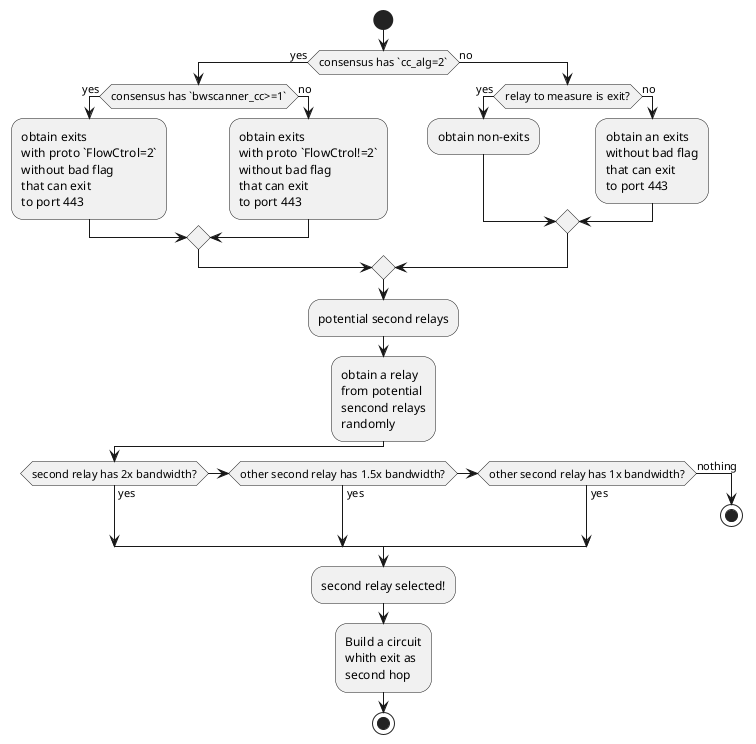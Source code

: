 @startuml

start

if (consensus has `cc_alg=2`) then (yes)
  if (consensus has `bwscanner_cc>=1`) then (yes)
    :obtain exits
    with proto `FlowCtrol=2`
    without bad flag
    that can exit
    to port 443;
  else (no)
    :obtain exits
    with proto `FlowCtrol!=2`
    without bad flag
    that can exit
    to port 443;
  endif
else (no)
  if (relay to measure is exit?) then (yes)
    :obtain non-exits;
  else (no)
    :obtain an exits
    without bad flag
    that can exit
    to port 443;
  endif
endif
:potential second relays;
:obtain a relay
from potential
sencond relays
randomly;
if (second relay has 2x bandwidth?) then (yes)
elseif (other second relay has 1.5x bandwidth?) then (yes)
elseif (other second relay has 1x bandwidth?) then (yes)
else (nothing)
  stop
endif
:second relay selected!;
:Build a circuit
whith exit as
second hop;
stop

@enduml
